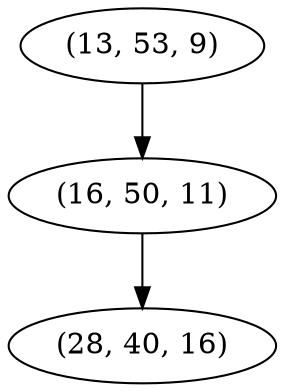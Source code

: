 digraph tree {
    "(13, 53, 9)";
    "(16, 50, 11)";
    "(28, 40, 16)";
    "(13, 53, 9)" -> "(16, 50, 11)";
    "(16, 50, 11)" -> "(28, 40, 16)";
}
